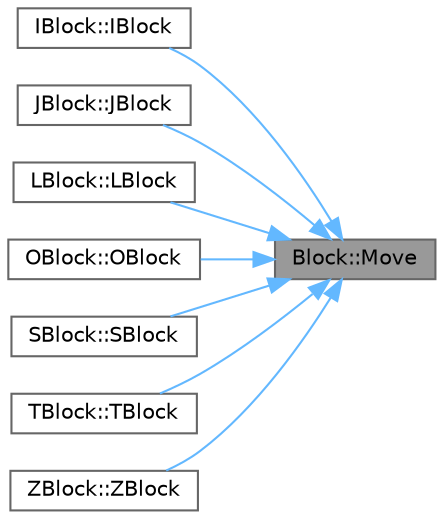 digraph "Block::Move"
{
 // INTERACTIVE_SVG=YES
 // LATEX_PDF_SIZE
  bgcolor="transparent";
  edge [fontname=Helvetica,fontsize=10,labelfontname=Helvetica,labelfontsize=10];
  node [fontname=Helvetica,fontsize=10,shape=box,height=0.2,width=0.4];
  rankdir="RL";
  Node1 [id="Node000001",label="Block::Move",height=0.2,width=0.4,color="gray40", fillcolor="grey60", style="filled", fontcolor="black",tooltip="Di chuyển block một số hàng và cột nhất định."];
  Node1 -> Node2 [id="edge1_Node000001_Node000002",dir="back",color="steelblue1",style="solid",tooltip=" "];
  Node2 [id="Node000002",label="IBlock::IBlock",height=0.2,width=0.4,color="grey40", fillcolor="white", style="filled",URL="$class_i_block.html#af26a7f3b50449bce99a7d1b1fd2cd3df",tooltip="Constructor của khối I."];
  Node1 -> Node3 [id="edge2_Node000001_Node000003",dir="back",color="steelblue1",style="solid",tooltip=" "];
  Node3 [id="Node000003",label="JBlock::JBlock",height=0.2,width=0.4,color="grey40", fillcolor="white", style="filled",URL="$class_j_block.html#aba4a5ffffa85bd6281b9348e6e693964",tooltip="Constructor khối J."];
  Node1 -> Node4 [id="edge3_Node000001_Node000004",dir="back",color="steelblue1",style="solid",tooltip=" "];
  Node4 [id="Node000004",label="LBlock::LBlock",height=0.2,width=0.4,color="grey40", fillcolor="white", style="filled",URL="$class_l_block.html#a1b3d85ab4771dd322c8cb7080016248a",tooltip="Constructor khối L."];
  Node1 -> Node5 [id="edge4_Node000001_Node000005",dir="back",color="steelblue1",style="solid",tooltip=" "];
  Node5 [id="Node000005",label="OBlock::OBlock",height=0.2,width=0.4,color="grey40", fillcolor="white", style="filled",URL="$class_o_block.html#a6f2a8d88e083cb78378a325c2a53be1b",tooltip="Constructor khối O."];
  Node1 -> Node6 [id="edge5_Node000001_Node000006",dir="back",color="steelblue1",style="solid",tooltip=" "];
  Node6 [id="Node000006",label="SBlock::SBlock",height=0.2,width=0.4,color="grey40", fillcolor="white", style="filled",URL="$class_s_block.html#aadbe7658255bcd6c2efe585ad9782962",tooltip="Constructor khối S."];
  Node1 -> Node7 [id="edge6_Node000001_Node000007",dir="back",color="steelblue1",style="solid",tooltip=" "];
  Node7 [id="Node000007",label="TBlock::TBlock",height=0.2,width=0.4,color="grey40", fillcolor="white", style="filled",URL="$class_t_block.html#a3ff40864c7de7545539f6676e9cdc4be",tooltip="Constructor khối T."];
  Node1 -> Node8 [id="edge7_Node000001_Node000008",dir="back",color="steelblue1",style="solid",tooltip=" "];
  Node8 [id="Node000008",label="ZBlock::ZBlock",height=0.2,width=0.4,color="grey40", fillcolor="white", style="filled",URL="$class_z_block.html#a0cec86fba303e36df08b23d5e5e5932f",tooltip="Constructor khối Z."];
}
